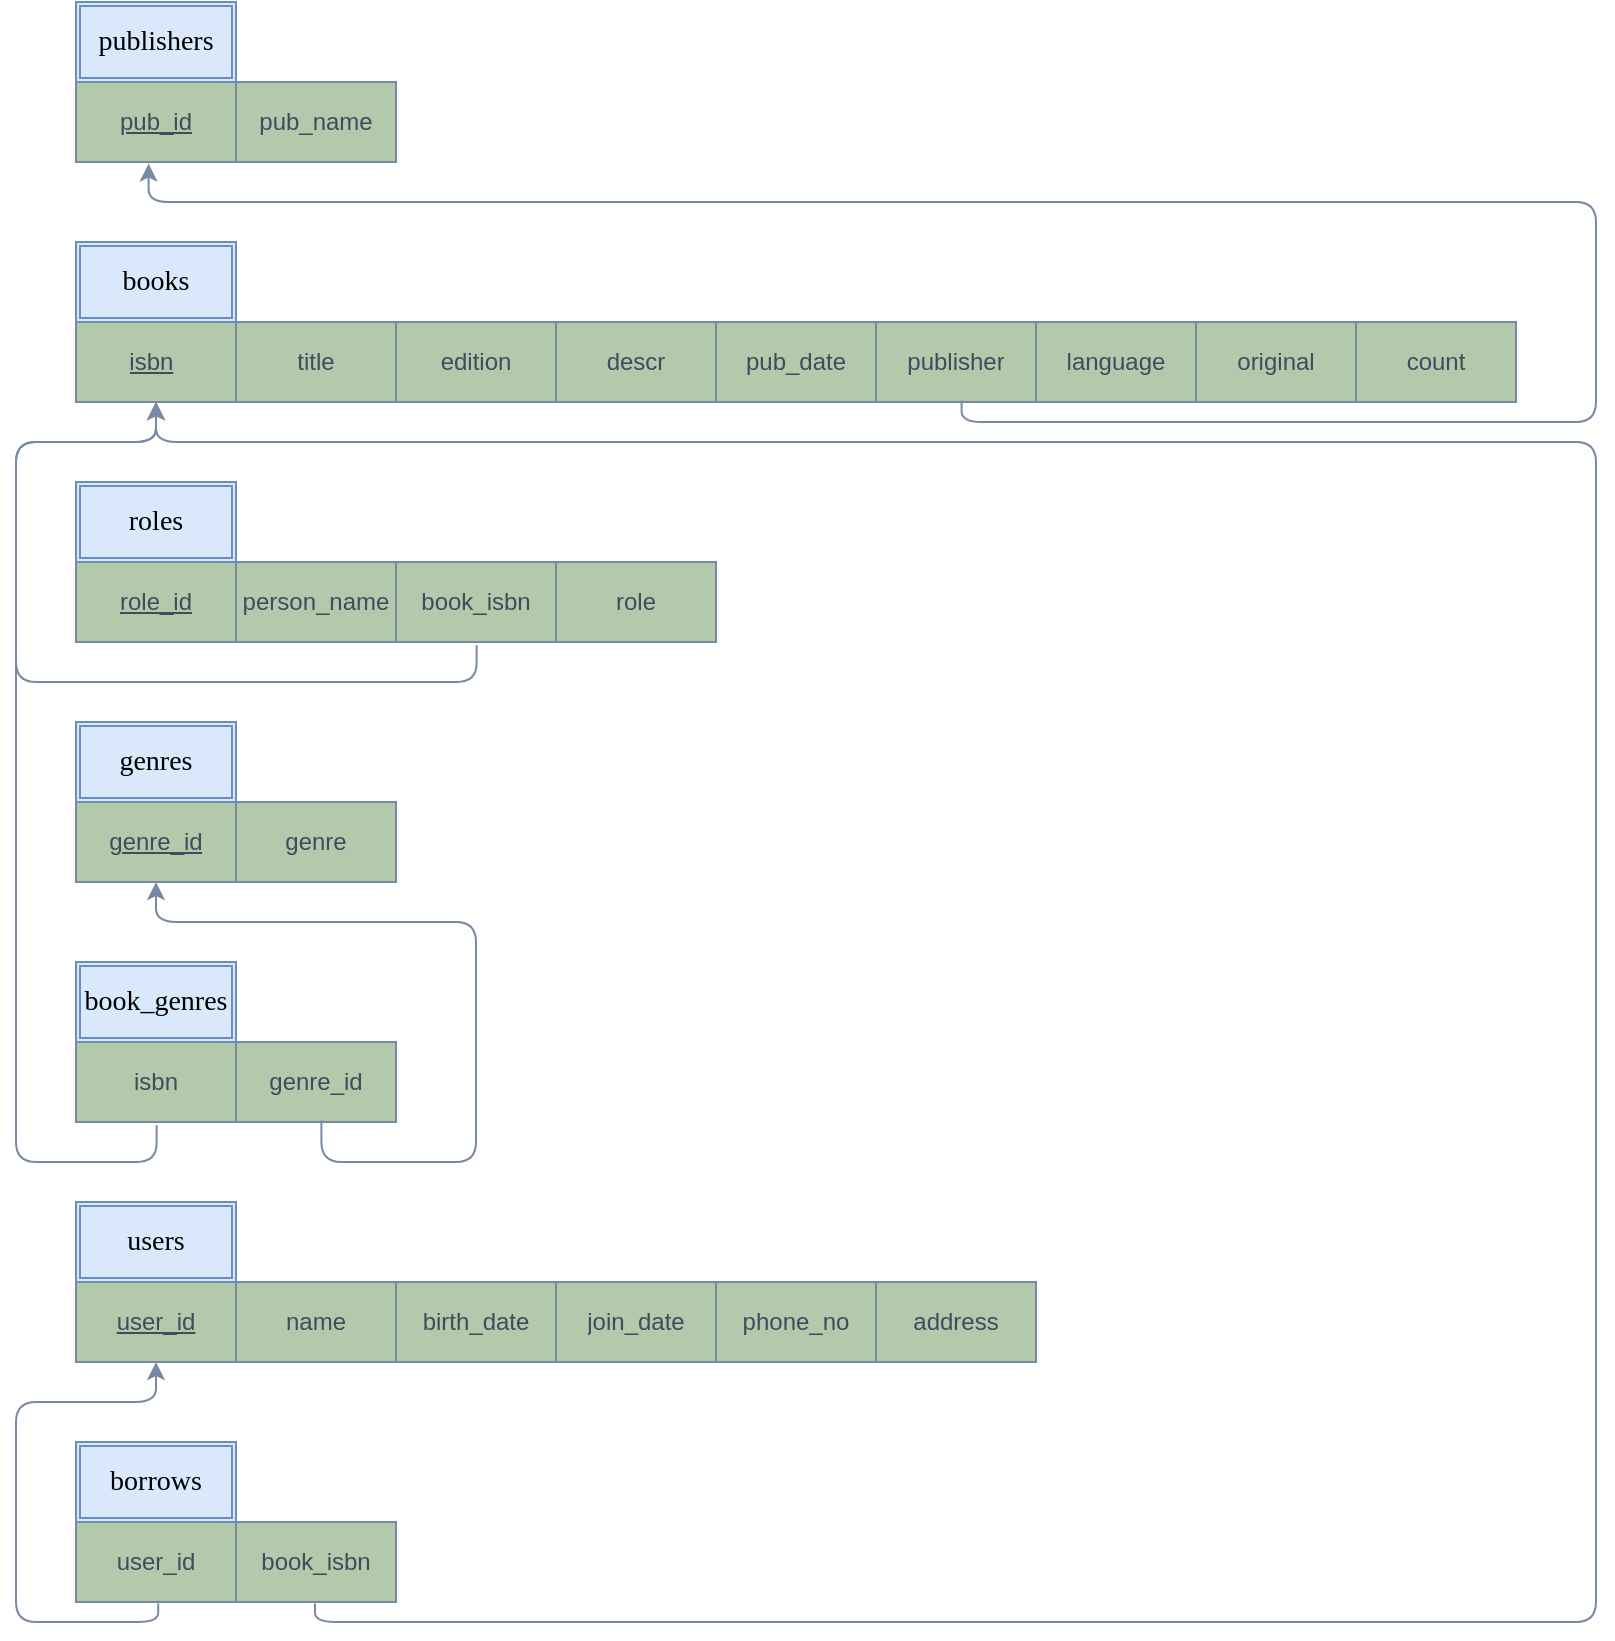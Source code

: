 <mxfile version="14.8.0" type="device"><diagram id="Bclgz4s4sohdZ8xBwWSs" name="schema"><mxGraphModel dx="1038" dy="689" grid="1" gridSize="10" guides="1" tooltips="1" connect="1" arrows="1" fold="1" page="1" pageScale="1" pageWidth="1169" pageHeight="827" math="0" shadow="0"><root><mxCell id="0"/><mxCell id="1" parent="0"/><object label="" id="Rq3gXWfRln1lehIbVxRa-2"><mxCell style="shape=table;html=1;whiteSpace=wrap;startSize=0;container=1;collapsible=0;childLayout=tableLayout;fillColor=#B2C9AB;strokeColor=#788AA3;fontColor=#46495D;" vertex="1" parent="1"><mxGeometry x="120" y="40" width="160" height="40" as="geometry"/></mxCell></object><mxCell id="Rq3gXWfRln1lehIbVxRa-3" value="" style="shape=partialRectangle;html=1;whiteSpace=wrap;collapsible=0;dropTarget=0;pointerEvents=0;fillColor=none;top=0;left=0;bottom=0;right=0;points=[[0,0.5],[1,0.5]];portConstraint=eastwest;strokeColor=#788AA3;fontColor=#46495D;" vertex="1" parent="Rq3gXWfRln1lehIbVxRa-2"><mxGeometry width="160" height="40" as="geometry"/></mxCell><mxCell id="Rq3gXWfRln1lehIbVxRa-4" value="&lt;u&gt;pub_id&lt;/u&gt;" style="shape=partialRectangle;html=1;whiteSpace=wrap;connectable=0;fillColor=none;top=0;left=0;bottom=0;right=0;overflow=hidden;strokeColor=#788AA3;fontColor=#46495D;" vertex="1" parent="Rq3gXWfRln1lehIbVxRa-3"><mxGeometry width="80" height="40" as="geometry"/></mxCell><mxCell id="Rq3gXWfRln1lehIbVxRa-5" value="pub_name" style="shape=partialRectangle;html=1;whiteSpace=wrap;connectable=0;fillColor=none;top=0;left=0;bottom=0;right=0;overflow=hidden;strokeColor=#788AA3;fontColor=#46495D;" vertex="1" parent="Rq3gXWfRln1lehIbVxRa-3"><mxGeometry x="80" width="80" height="40" as="geometry"/></mxCell><mxCell id="Rq3gXWfRln1lehIbVxRa-15" value="" style="shape=table;html=1;whiteSpace=wrap;startSize=0;container=1;collapsible=0;childLayout=tableLayout;fillColor=#B2C9AB;strokeColor=#788AA3;fontColor=#46495D;" vertex="1" parent="1"><mxGeometry x="120" y="160" width="720" height="40" as="geometry"/></mxCell><mxCell id="Rq3gXWfRln1lehIbVxRa-16" value="" style="shape=partialRectangle;html=1;whiteSpace=wrap;collapsible=0;dropTarget=0;pointerEvents=0;fillColor=none;top=0;left=0;bottom=0;right=0;points=[[0,0.5],[1,0.5]];portConstraint=eastwest;strokeColor=#788AA3;fontColor=#46495D;" vertex="1" parent="Rq3gXWfRln1lehIbVxRa-15"><mxGeometry width="720" height="40" as="geometry"/></mxCell><mxCell id="Rq3gXWfRln1lehIbVxRa-17" value="&lt;u&gt;isbn&lt;span style=&quot;white-space: pre&quot;&gt;&#9;&lt;/span&gt;&lt;/u&gt;" style="shape=partialRectangle;html=1;whiteSpace=wrap;connectable=0;fillColor=none;top=0;left=0;bottom=0;right=0;overflow=hidden;strokeColor=#788AA3;fontColor=#46495D;" vertex="1" parent="Rq3gXWfRln1lehIbVxRa-16"><mxGeometry width="80" height="40" as="geometry"/></mxCell><mxCell id="Rq3gXWfRln1lehIbVxRa-18" value="title" style="shape=partialRectangle;html=1;whiteSpace=wrap;connectable=0;fillColor=none;top=0;left=0;bottom=0;right=0;overflow=hidden;strokeColor=#788AA3;fontColor=#46495D;" vertex="1" parent="Rq3gXWfRln1lehIbVxRa-16"><mxGeometry x="80" width="80" height="40" as="geometry"/></mxCell><mxCell id="Rq3gXWfRln1lehIbVxRa-23" value="edition" style="shape=partialRectangle;html=1;whiteSpace=wrap;connectable=0;fillColor=none;top=0;left=0;bottom=0;right=0;overflow=hidden;strokeColor=#788AA3;fontColor=#46495D;" vertex="1" parent="Rq3gXWfRln1lehIbVxRa-16"><mxGeometry x="160" width="80" height="40" as="geometry"/></mxCell><mxCell id="Rq3gXWfRln1lehIbVxRa-22" value="descr" style="shape=partialRectangle;html=1;whiteSpace=wrap;connectable=0;fillColor=none;top=0;left=0;bottom=0;right=0;overflow=hidden;strokeColor=#788AA3;fontColor=#46495D;" vertex="1" parent="Rq3gXWfRln1lehIbVxRa-16"><mxGeometry x="240" width="80" height="40" as="geometry"/></mxCell><mxCell id="Rq3gXWfRln1lehIbVxRa-21" value="pub_date" style="shape=partialRectangle;html=1;whiteSpace=wrap;connectable=0;fillColor=none;top=0;left=0;bottom=0;right=0;overflow=hidden;strokeColor=#788AA3;fontColor=#46495D;" vertex="1" parent="Rq3gXWfRln1lehIbVxRa-16"><mxGeometry x="320" width="80" height="40" as="geometry"/></mxCell><mxCell id="Rq3gXWfRln1lehIbVxRa-20" value="publisher" style="shape=partialRectangle;html=1;whiteSpace=wrap;connectable=0;fillColor=none;top=0;left=0;bottom=0;right=0;overflow=hidden;strokeColor=#788AA3;fontColor=#46495D;" vertex="1" parent="Rq3gXWfRln1lehIbVxRa-16"><mxGeometry x="400" width="80" height="40" as="geometry"/></mxCell><mxCell id="Rq3gXWfRln1lehIbVxRa-19" value="language" style="shape=partialRectangle;html=1;whiteSpace=wrap;connectable=0;fillColor=none;top=0;left=0;bottom=0;right=0;overflow=hidden;strokeColor=#788AA3;fontColor=#46495D;" vertex="1" parent="Rq3gXWfRln1lehIbVxRa-16"><mxGeometry x="480" width="80" height="40" as="geometry"/></mxCell><mxCell id="Rq3gXWfRln1lehIbVxRa-26" value="original" style="shape=partialRectangle;html=1;whiteSpace=wrap;connectable=0;fillColor=none;top=0;left=0;bottom=0;right=0;overflow=hidden;strokeColor=#788AA3;fontColor=#46495D;" vertex="1" parent="Rq3gXWfRln1lehIbVxRa-16"><mxGeometry x="560" width="80" height="40" as="geometry"/></mxCell><mxCell id="Rq3gXWfRln1lehIbVxRa-25" value="count" style="shape=partialRectangle;html=1;whiteSpace=wrap;connectable=0;fillColor=none;top=0;left=0;bottom=0;right=0;overflow=hidden;strokeColor=#788AA3;fontColor=#46495D;" vertex="1" parent="Rq3gXWfRln1lehIbVxRa-16"><mxGeometry x="640" width="80" height="40" as="geometry"/></mxCell><mxCell id="Rq3gXWfRln1lehIbVxRa-27" value="" style="shape=table;html=1;whiteSpace=wrap;startSize=0;container=1;collapsible=0;childLayout=tableLayout;fillColor=#B2C9AB;strokeColor=#788AA3;fontColor=#46495D;" vertex="1" parent="1"><mxGeometry x="120" y="280" width="320" height="40" as="geometry"/></mxCell><mxCell id="Rq3gXWfRln1lehIbVxRa-28" value="" style="shape=partialRectangle;html=1;whiteSpace=wrap;collapsible=0;dropTarget=0;pointerEvents=0;fillColor=none;top=0;left=0;bottom=0;right=0;points=[[0,0.5],[1,0.5]];portConstraint=eastwest;strokeColor=#788AA3;fontColor=#46495D;" vertex="1" parent="Rq3gXWfRln1lehIbVxRa-27"><mxGeometry width="320" height="40" as="geometry"/></mxCell><mxCell id="Rq3gXWfRln1lehIbVxRa-29" value="&lt;u&gt;role_id&lt;/u&gt;" style="shape=partialRectangle;html=1;whiteSpace=wrap;connectable=0;fillColor=none;top=0;left=0;bottom=0;right=0;overflow=hidden;strokeColor=#788AA3;fontColor=#46495D;" vertex="1" parent="Rq3gXWfRln1lehIbVxRa-28"><mxGeometry width="80" height="40" as="geometry"/></mxCell><mxCell id="Rq3gXWfRln1lehIbVxRa-30" value="person_name" style="shape=partialRectangle;html=1;whiteSpace=wrap;connectable=0;fillColor=none;top=0;left=0;bottom=0;right=0;overflow=hidden;strokeColor=#788AA3;fontColor=#46495D;" vertex="1" parent="Rq3gXWfRln1lehIbVxRa-28"><mxGeometry x="80" width="80" height="40" as="geometry"/></mxCell><mxCell id="Rq3gXWfRln1lehIbVxRa-31" value="book_isbn" style="shape=partialRectangle;html=1;whiteSpace=wrap;connectable=0;fillColor=none;top=0;left=0;bottom=0;right=0;overflow=hidden;strokeColor=#788AA3;fontColor=#46495D;" vertex="1" parent="Rq3gXWfRln1lehIbVxRa-28"><mxGeometry x="160" width="80" height="40" as="geometry"/></mxCell><mxCell id="Rq3gXWfRln1lehIbVxRa-32" value="role" style="shape=partialRectangle;html=1;whiteSpace=wrap;connectable=0;fillColor=none;top=0;left=0;bottom=0;right=0;overflow=hidden;strokeColor=#788AA3;fontColor=#46495D;" vertex="1" parent="Rq3gXWfRln1lehIbVxRa-28"><mxGeometry x="240" width="80" height="40" as="geometry"/></mxCell><mxCell id="Rq3gXWfRln1lehIbVxRa-44" value="" style="shape=table;html=1;whiteSpace=wrap;startSize=0;container=1;collapsible=0;childLayout=tableLayout;fillColor=#B2C9AB;strokeColor=#788AA3;fontColor=#46495D;" vertex="1" parent="1"><mxGeometry x="120" y="400" width="160" height="40" as="geometry"/></mxCell><mxCell id="Rq3gXWfRln1lehIbVxRa-45" value="" style="shape=partialRectangle;html=1;whiteSpace=wrap;collapsible=0;dropTarget=0;pointerEvents=0;fillColor=none;top=0;left=0;bottom=0;right=0;points=[[0,0.5],[1,0.5]];portConstraint=eastwest;strokeColor=#788AA3;fontColor=#46495D;" vertex="1" parent="Rq3gXWfRln1lehIbVxRa-44"><mxGeometry width="160" height="40" as="geometry"/></mxCell><mxCell id="Rq3gXWfRln1lehIbVxRa-46" value="&lt;u&gt;genre_id&lt;/u&gt;" style="shape=partialRectangle;html=1;whiteSpace=wrap;connectable=0;fillColor=none;top=0;left=0;bottom=0;right=0;overflow=hidden;strokeColor=#788AA3;fontColor=#46495D;" vertex="1" parent="Rq3gXWfRln1lehIbVxRa-45"><mxGeometry width="80" height="40" as="geometry"/></mxCell><mxCell id="Rq3gXWfRln1lehIbVxRa-47" value="genre" style="shape=partialRectangle;html=1;whiteSpace=wrap;connectable=0;fillColor=none;top=0;left=0;bottom=0;right=0;overflow=hidden;strokeColor=#788AA3;fontColor=#46495D;" vertex="1" parent="Rq3gXWfRln1lehIbVxRa-45"><mxGeometry x="80" width="80" height="40" as="geometry"/></mxCell><mxCell id="Rq3gXWfRln1lehIbVxRa-48" value="" style="shape=table;html=1;whiteSpace=wrap;startSize=0;container=1;collapsible=0;childLayout=tableLayout;fillColor=#B2C9AB;strokeColor=#788AA3;fontColor=#46495D;" vertex="1" parent="1"><mxGeometry x="120" y="520" width="160" height="40" as="geometry"/></mxCell><mxCell id="Rq3gXWfRln1lehIbVxRa-49" value="" style="shape=partialRectangle;html=1;whiteSpace=wrap;collapsible=0;dropTarget=0;pointerEvents=0;fillColor=none;top=0;left=0;bottom=0;right=0;points=[[0,0.5],[1,0.5]];portConstraint=eastwest;strokeColor=#788AA3;fontColor=#46495D;" vertex="1" parent="Rq3gXWfRln1lehIbVxRa-48"><mxGeometry width="160" height="40" as="geometry"/></mxCell><mxCell id="Rq3gXWfRln1lehIbVxRa-50" value="isbn" style="shape=partialRectangle;html=1;whiteSpace=wrap;connectable=0;fillColor=none;top=0;left=0;bottom=0;right=0;overflow=hidden;strokeColor=#788AA3;fontColor=#46495D;" vertex="1" parent="Rq3gXWfRln1lehIbVxRa-49"><mxGeometry width="80" height="40" as="geometry"/></mxCell><mxCell id="Rq3gXWfRln1lehIbVxRa-51" value="genre_id" style="shape=partialRectangle;html=1;whiteSpace=wrap;connectable=0;fillColor=none;top=0;left=0;bottom=0;right=0;overflow=hidden;strokeColor=#788AA3;fontColor=#46495D;" vertex="1" parent="Rq3gXWfRln1lehIbVxRa-49"><mxGeometry x="80" width="80" height="40" as="geometry"/></mxCell><mxCell id="Rq3gXWfRln1lehIbVxRa-56" value="" style="shape=table;html=1;whiteSpace=wrap;startSize=0;container=1;collapsible=0;childLayout=tableLayout;fillColor=#B2C9AB;strokeColor=#788AA3;fontColor=#46495D;" vertex="1" parent="1"><mxGeometry x="120" y="640" width="480" height="40" as="geometry"/></mxCell><mxCell id="Rq3gXWfRln1lehIbVxRa-57" value="" style="shape=partialRectangle;html=1;whiteSpace=wrap;collapsible=0;dropTarget=0;pointerEvents=0;fillColor=none;top=0;left=0;bottom=0;right=0;points=[[0,0.5],[1,0.5]];portConstraint=eastwest;strokeColor=#788AA3;fontColor=#46495D;" vertex="1" parent="Rq3gXWfRln1lehIbVxRa-56"><mxGeometry width="480" height="40" as="geometry"/></mxCell><mxCell id="Rq3gXWfRln1lehIbVxRa-58" value="&lt;u&gt;user_id&lt;/u&gt;" style="shape=partialRectangle;html=1;whiteSpace=wrap;connectable=0;fillColor=none;top=0;left=0;bottom=0;right=0;overflow=hidden;strokeColor=#788AA3;fontColor=#46495D;" vertex="1" parent="Rq3gXWfRln1lehIbVxRa-57"><mxGeometry width="80" height="40" as="geometry"/></mxCell><mxCell id="Rq3gXWfRln1lehIbVxRa-59" value="name" style="shape=partialRectangle;html=1;whiteSpace=wrap;connectable=0;fillColor=none;top=0;left=0;bottom=0;right=0;overflow=hidden;strokeColor=#788AA3;fontColor=#46495D;" vertex="1" parent="Rq3gXWfRln1lehIbVxRa-57"><mxGeometry x="80" width="80" height="40" as="geometry"/></mxCell><mxCell id="Rq3gXWfRln1lehIbVxRa-60" value="birth_date" style="shape=partialRectangle;html=1;whiteSpace=wrap;connectable=0;fillColor=none;top=0;left=0;bottom=0;right=0;overflow=hidden;strokeColor=#788AA3;fontColor=#46495D;" vertex="1" parent="Rq3gXWfRln1lehIbVxRa-57"><mxGeometry x="160" width="80" height="40" as="geometry"/></mxCell><mxCell id="Rq3gXWfRln1lehIbVxRa-61" value="join_date" style="shape=partialRectangle;html=1;whiteSpace=wrap;connectable=0;fillColor=none;top=0;left=0;bottom=0;right=0;overflow=hidden;strokeColor=#788AA3;fontColor=#46495D;" vertex="1" parent="Rq3gXWfRln1lehIbVxRa-57"><mxGeometry x="240" width="80" height="40" as="geometry"/></mxCell><mxCell id="Rq3gXWfRln1lehIbVxRa-62" value="phone_no" style="shape=partialRectangle;html=1;whiteSpace=wrap;connectable=0;fillColor=none;top=0;left=0;bottom=0;right=0;overflow=hidden;strokeColor=#788AA3;fontColor=#46495D;" vertex="1" parent="Rq3gXWfRln1lehIbVxRa-57"><mxGeometry x="320" width="80" height="40" as="geometry"/></mxCell><mxCell id="Rq3gXWfRln1lehIbVxRa-63" value="address" style="shape=partialRectangle;html=1;whiteSpace=wrap;connectable=0;fillColor=none;top=0;left=0;bottom=0;right=0;overflow=hidden;strokeColor=#788AA3;fontColor=#46495D;" vertex="1" parent="Rq3gXWfRln1lehIbVxRa-57"><mxGeometry x="400" width="80" height="40" as="geometry"/></mxCell><mxCell id="Rq3gXWfRln1lehIbVxRa-70" value="publishers" style="shape=ext;double=1;rounded=0;whiteSpace=wrap;html=1;fillColor=#dae8fc;strokeColor=#6c8ebf;fontFamily=Times New Roman;fontSize=14;" vertex="1" parent="1"><mxGeometry x="120" width="80" height="40" as="geometry"/></mxCell><mxCell id="Rq3gXWfRln1lehIbVxRa-71" value="books" style="shape=ext;double=1;rounded=0;whiteSpace=wrap;html=1;fillColor=#dae8fc;strokeColor=#6c8ebf;fontFamily=Times New Roman;fontSize=14;" vertex="1" parent="1"><mxGeometry x="120" y="120" width="80" height="40" as="geometry"/></mxCell><mxCell id="Rq3gXWfRln1lehIbVxRa-72" value="roles" style="shape=ext;double=1;rounded=0;whiteSpace=wrap;html=1;fillColor=#dae8fc;strokeColor=#6c8ebf;fontFamily=Times New Roman;fontSize=14;" vertex="1" parent="1"><mxGeometry x="120" y="240" width="80" height="40" as="geometry"/></mxCell><mxCell id="Rq3gXWfRln1lehIbVxRa-73" value="genres" style="shape=ext;double=1;rounded=0;whiteSpace=wrap;html=1;fillColor=#dae8fc;strokeColor=#6c8ebf;fontFamily=Times New Roman;fontSize=14;" vertex="1" parent="1"><mxGeometry x="120" y="360" width="80" height="40" as="geometry"/></mxCell><mxCell id="Rq3gXWfRln1lehIbVxRa-74" value="book_genres" style="shape=ext;double=1;rounded=0;whiteSpace=wrap;html=1;fillColor=#dae8fc;strokeColor=#6c8ebf;fontFamily=Times New Roman;fontSize=14;" vertex="1" parent="1"><mxGeometry x="120" y="480" width="80" height="40" as="geometry"/></mxCell><mxCell id="Rq3gXWfRln1lehIbVxRa-75" value="users" style="shape=ext;double=1;rounded=0;whiteSpace=wrap;html=1;fillColor=#dae8fc;strokeColor=#6c8ebf;fontFamily=Times New Roman;fontSize=14;" vertex="1" parent="1"><mxGeometry x="120" y="600" width="80" height="40" as="geometry"/></mxCell><mxCell id="Rq3gXWfRln1lehIbVxRa-76" value="" style="shape=table;html=1;whiteSpace=wrap;startSize=0;container=1;collapsible=0;childLayout=tableLayout;fillColor=#B2C9AB;strokeColor=#788AA3;fontColor=#46495D;" vertex="1" parent="1"><mxGeometry x="120" y="760" width="160" height="40" as="geometry"/></mxCell><mxCell id="Rq3gXWfRln1lehIbVxRa-77" value="" style="shape=partialRectangle;html=1;whiteSpace=wrap;collapsible=0;dropTarget=0;pointerEvents=0;fillColor=none;top=0;left=0;bottom=0;right=0;points=[[0,0.5],[1,0.5]];portConstraint=eastwest;strokeColor=#788AA3;fontColor=#46495D;" vertex="1" parent="Rq3gXWfRln1lehIbVxRa-76"><mxGeometry width="160" height="40" as="geometry"/></mxCell><mxCell id="Rq3gXWfRln1lehIbVxRa-78" value="user_id" style="shape=partialRectangle;html=1;whiteSpace=wrap;connectable=0;fillColor=none;top=0;left=0;bottom=0;right=0;overflow=hidden;strokeColor=#788AA3;fontColor=#46495D;" vertex="1" parent="Rq3gXWfRln1lehIbVxRa-77"><mxGeometry width="80" height="40" as="geometry"/></mxCell><mxCell id="Rq3gXWfRln1lehIbVxRa-79" value="book_isbn" style="shape=partialRectangle;html=1;whiteSpace=wrap;connectable=0;fillColor=none;top=0;left=0;bottom=0;right=0;overflow=hidden;strokeColor=#788AA3;fontColor=#46495D;" vertex="1" parent="Rq3gXWfRln1lehIbVxRa-77"><mxGeometry x="80" width="80" height="40" as="geometry"/></mxCell><mxCell id="Rq3gXWfRln1lehIbVxRa-80" value="borrows" style="shape=ext;double=1;rounded=0;whiteSpace=wrap;html=1;fillColor=#dae8fc;strokeColor=#6c8ebf;fontFamily=Times New Roman;fontSize=14;" vertex="1" parent="1"><mxGeometry x="120" y="720" width="80" height="40" as="geometry"/></mxCell><mxCell id="Rq3gXWfRln1lehIbVxRa-81" value="" style="endArrow=classic;html=1;exitX=0.615;exitY=0.98;exitDx=0;exitDy=0;exitPerimeter=0;entryX=0.227;entryY=1.02;entryDx=0;entryDy=0;entryPerimeter=0;edgeStyle=orthogonalEdgeStyle;strokeColor=#788AA3;fontColor=#46495D;" edge="1" parent="1" source="Rq3gXWfRln1lehIbVxRa-16" target="Rq3gXWfRln1lehIbVxRa-3"><mxGeometry width="50" height="50" relative="1" as="geometry"><mxPoint x="500" y="280" as="sourcePoint"/><mxPoint x="550" y="230" as="targetPoint"/><Array as="points"><mxPoint x="563" y="210"/><mxPoint x="880" y="210"/><mxPoint x="880" y="100"/><mxPoint x="156" y="100"/></Array></mxGeometry></mxCell><mxCell id="Rq3gXWfRln1lehIbVxRa-82" value="" style="endArrow=classic;html=1;exitX=0.626;exitY=1.04;exitDx=0;exitDy=0;exitPerimeter=0;edgeStyle=orthogonalEdgeStyle;strokeColor=#788AA3;fontColor=#46495D;" edge="1" parent="1" source="Rq3gXWfRln1lehIbVxRa-28" target="Rq3gXWfRln1lehIbVxRa-16"><mxGeometry width="50" height="50" relative="1" as="geometry"><mxPoint x="460" y="390" as="sourcePoint"/><mxPoint x="180" y="220" as="targetPoint"/><Array as="points"><mxPoint x="320" y="340"/><mxPoint x="90" y="340"/><mxPoint x="90" y="220"/><mxPoint x="160" y="220"/></Array></mxGeometry></mxCell><mxCell id="Rq3gXWfRln1lehIbVxRa-83" value="" style="endArrow=classic;html=1;exitX=0.252;exitY=1.04;exitDx=0;exitDy=0;exitPerimeter=0;edgeStyle=orthogonalEdgeStyle;strokeColor=#788AA3;fontColor=#46495D;" edge="1" parent="1" source="Rq3gXWfRln1lehIbVxRa-49"><mxGeometry width="50" height="50" relative="1" as="geometry"><mxPoint x="330" y="570" as="sourcePoint"/><mxPoint x="160" y="200" as="targetPoint"/><Array as="points"><mxPoint x="160" y="580"/><mxPoint x="90" y="580"/><mxPoint x="90" y="220"/><mxPoint x="160" y="220"/></Array></mxGeometry></mxCell><mxCell id="Rq3gXWfRln1lehIbVxRa-84" value="" style="endArrow=classic;html=1;exitX=0.767;exitY=0.98;exitDx=0;exitDy=0;exitPerimeter=0;edgeStyle=orthogonalEdgeStyle;strokeColor=#788AA3;fontColor=#46495D;" edge="1" parent="1" source="Rq3gXWfRln1lehIbVxRa-49" target="Rq3gXWfRln1lehIbVxRa-45"><mxGeometry width="50" height="50" relative="1" as="geometry"><mxPoint x="320" y="580" as="sourcePoint"/><mxPoint x="163" y="442" as="targetPoint"/><Array as="points"><mxPoint x="243" y="580"/><mxPoint x="320" y="580"/><mxPoint x="320" y="460"/><mxPoint x="160" y="460"/></Array></mxGeometry></mxCell><mxCell id="Rq3gXWfRln1lehIbVxRa-85" value="" style="endArrow=classic;html=1;exitX=0.257;exitY=1.02;exitDx=0;exitDy=0;exitPerimeter=0;edgeStyle=orthogonalEdgeStyle;strokeColor=#788AA3;fontColor=#46495D;" edge="1" parent="1" source="Rq3gXWfRln1lehIbVxRa-77" target="Rq3gXWfRln1lehIbVxRa-57"><mxGeometry width="50" height="50" relative="1" as="geometry"><mxPoint x="310" y="810" as="sourcePoint"/><mxPoint x="160" y="684" as="targetPoint"/><Array as="points"><mxPoint x="161" y="810"/><mxPoint x="90" y="810"/><mxPoint x="90" y="700"/><mxPoint x="160" y="700"/></Array></mxGeometry></mxCell><mxCell id="Rq3gXWfRln1lehIbVxRa-87" value="" style="endArrow=classic;html=1;exitX=0.747;exitY=1.02;exitDx=0;exitDy=0;exitPerimeter=0;edgeStyle=orthogonalEdgeStyle;strokeColor=#788AA3;fontColor=#46495D;" edge="1" parent="1" source="Rq3gXWfRln1lehIbVxRa-77" target="Rq3gXWfRln1lehIbVxRa-16"><mxGeometry width="50" height="50" relative="1" as="geometry"><mxPoint x="720" y="660" as="sourcePoint"/><mxPoint x="770" y="610" as="targetPoint"/><Array as="points"><mxPoint x="240" y="810"/><mxPoint x="880" y="810"/><mxPoint x="880" y="220"/><mxPoint x="160" y="220"/></Array></mxGeometry></mxCell></root></mxGraphModel></diagram></mxfile>